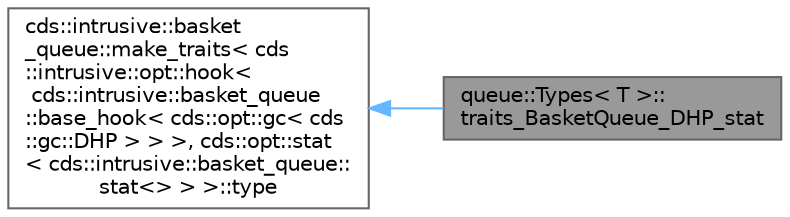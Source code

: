 digraph "queue::Types&lt; T &gt;::traits_BasketQueue_DHP_stat"
{
 // LATEX_PDF_SIZE
  bgcolor="transparent";
  edge [fontname=Helvetica,fontsize=10,labelfontname=Helvetica,labelfontsize=10];
  node [fontname=Helvetica,fontsize=10,shape=box,height=0.2,width=0.4];
  rankdir="LR";
  Node1 [id="Node000001",label="queue::Types\< T \>::\ltraits_BasketQueue_DHP_stat",height=0.2,width=0.4,color="gray40", fillcolor="grey60", style="filled", fontcolor="black",tooltip=" "];
  Node2 -> Node1 [id="edge1_Node000001_Node000002",dir="back",color="steelblue1",style="solid",tooltip=" "];
  Node2 [id="Node000002",label="cds::intrusive::basket\l_queue::make_traits\< cds\l::intrusive::opt::hook\<\l cds::intrusive::basket_queue\l::base_hook\< cds::opt::gc\< cds\l::gc::DHP \> \> \>, cds::opt::stat\l\< cds::intrusive::basket_queue::\lstat\<\> \> \>::type",height=0.2,width=0.4,color="gray40", fillcolor="white", style="filled",tooltip=" "];
}
